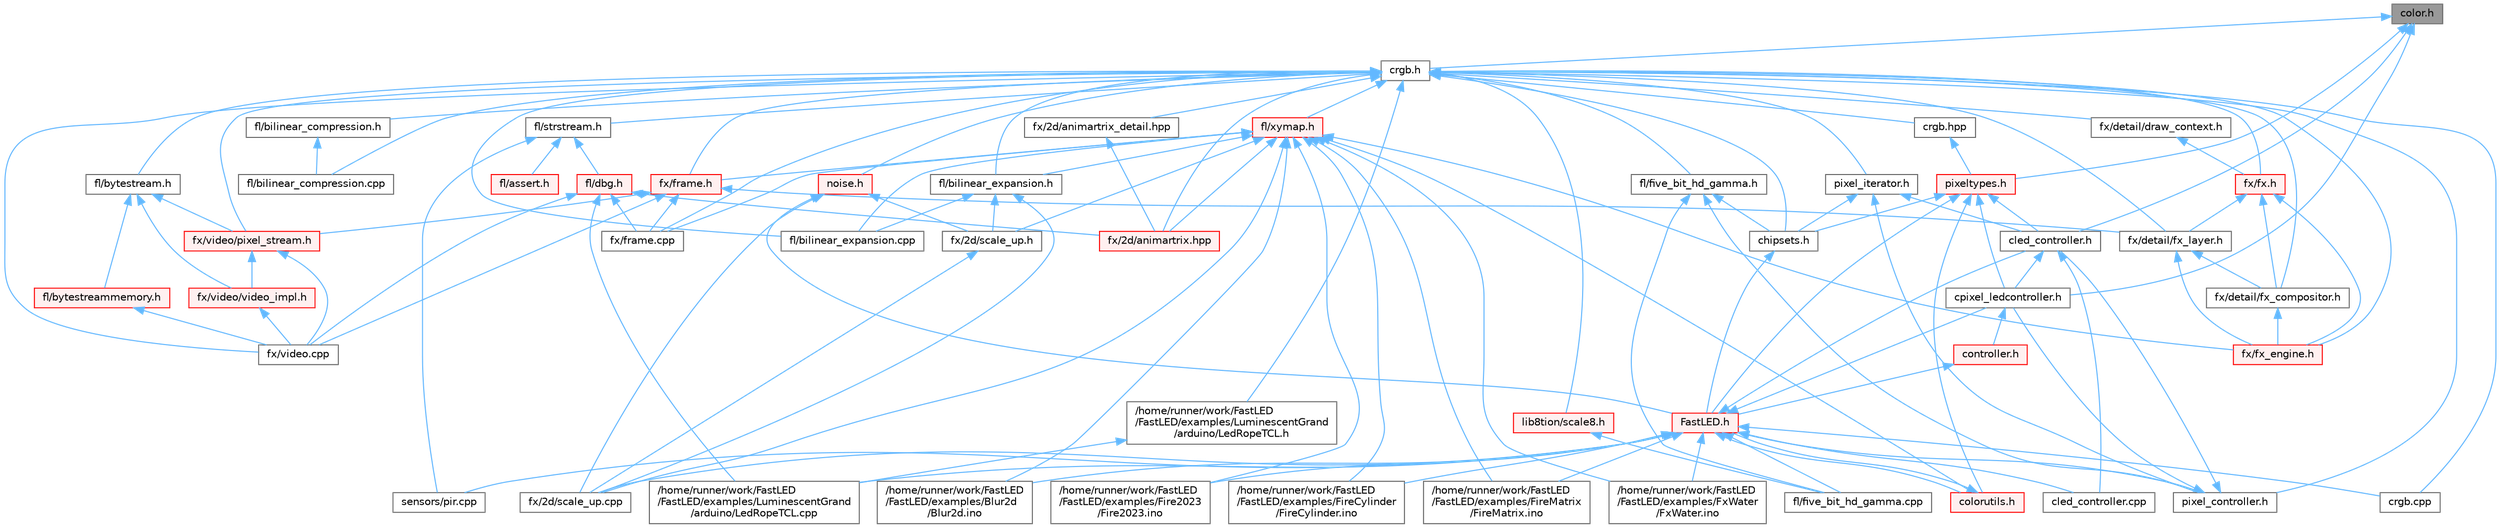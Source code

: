 digraph "color.h"
{
 // INTERACTIVE_SVG=YES
 // LATEX_PDF_SIZE
  bgcolor="transparent";
  edge [fontname=Helvetica,fontsize=10,labelfontname=Helvetica,labelfontsize=10];
  node [fontname=Helvetica,fontsize=10,shape=box,height=0.2,width=0.4];
  Node1 [id="Node000001",label="color.h",height=0.2,width=0.4,color="gray40", fillcolor="grey60", style="filled", fontcolor="black",tooltip="Contains definitions for color correction and temperature."];
  Node1 -> Node2 [id="edge1_Node000001_Node000002",dir="back",color="steelblue1",style="solid",tooltip=" "];
  Node2 [id="Node000002",label="cled_controller.h",height=0.2,width=0.4,color="grey40", fillcolor="white", style="filled",URL="$db/d6d/cled__controller_8h.html",tooltip="base definitions used by led controllers for writing out led data"];
  Node2 -> Node3 [id="edge2_Node000002_Node000003",dir="back",color="steelblue1",style="solid",tooltip=" "];
  Node3 [id="Node000003",label="cled_controller.cpp",height=0.2,width=0.4,color="grey40", fillcolor="white", style="filled",URL="$dd/dd8/cled__controller_8cpp.html",tooltip="base definitions used by led controllers for writing out led data"];
  Node2 -> Node4 [id="edge3_Node000002_Node000004",dir="back",color="steelblue1",style="solid",tooltip=" "];
  Node4 [id="Node000004",label="cpixel_ledcontroller.h",height=0.2,width=0.4,color="grey40", fillcolor="white", style="filled",URL="$d9/d57/cpixel__ledcontroller_8h.html",tooltip="defines the templated version of the CLEDController class"];
  Node4 -> Node5 [id="edge4_Node000004_Node000005",dir="back",color="steelblue1",style="solid",tooltip=" "];
  Node5 [id="Node000005",label="controller.h",height=0.2,width=0.4,color="red", fillcolor="#FFF0F0", style="filled",URL="$d2/dd9/controller_8h.html",tooltip="deprecated: base definitions used by led controllers for writing out led data"];
  Node5 -> Node6 [id="edge5_Node000005_Node000006",dir="back",color="steelblue1",style="solid",tooltip=" "];
  Node6 [id="Node000006",label="FastLED.h",height=0.2,width=0.4,color="red", fillcolor="#FFF0F0", style="filled",URL="$db/d97/_fast_l_e_d_8h.html",tooltip="central include file for FastLED, defines the CFastLED class/object"];
  Node6 -> Node14 [id="edge6_Node000006_Node000014",dir="back",color="steelblue1",style="solid",tooltip=" "];
  Node14 [id="Node000014",label="/home/runner/work/FastLED\l/FastLED/examples/Blur2d\l/Blur2d.ino",height=0.2,width=0.4,color="grey40", fillcolor="white", style="filled",URL="$df/d42/_blur2d_8ino.html",tooltip=" "];
  Node6 -> Node26 [id="edge7_Node000006_Node000026",dir="back",color="steelblue1",style="solid",tooltip=" "];
  Node26 [id="Node000026",label="/home/runner/work/FastLED\l/FastLED/examples/Fire2023\l/Fire2023.ino",height=0.2,width=0.4,color="grey40", fillcolor="white", style="filled",URL="$d8/d2c/_fire2023_8ino.html",tooltip=" "];
  Node6 -> Node27 [id="edge8_Node000006_Node000027",dir="back",color="steelblue1",style="solid",tooltip=" "];
  Node27 [id="Node000027",label="/home/runner/work/FastLED\l/FastLED/examples/FireCylinder\l/FireCylinder.ino",height=0.2,width=0.4,color="grey40", fillcolor="white", style="filled",URL="$df/d5c/_fire_cylinder_8ino.html",tooltip=" "];
  Node6 -> Node28 [id="edge9_Node000006_Node000028",dir="back",color="steelblue1",style="solid",tooltip=" "];
  Node28 [id="Node000028",label="/home/runner/work/FastLED\l/FastLED/examples/FireMatrix\l/FireMatrix.ino",height=0.2,width=0.4,color="grey40", fillcolor="white", style="filled",URL="$dc/dfc/_fire_matrix_8ino.html",tooltip=" "];
  Node6 -> Node40 [id="edge10_Node000006_Node000040",dir="back",color="steelblue1",style="solid",tooltip=" "];
  Node40 [id="Node000040",label="/home/runner/work/FastLED\l/FastLED/examples/FxWater\l/FxWater.ino",height=0.2,width=0.4,color="grey40", fillcolor="white", style="filled",URL="$dd/d61/_fx_water_8ino.html",tooltip=" "];
  Node6 -> Node43 [id="edge11_Node000006_Node000043",dir="back",color="steelblue1",style="solid",tooltip=" "];
  Node43 [id="Node000043",label="/home/runner/work/FastLED\l/FastLED/examples/LuminescentGrand\l/arduino/LedRopeTCL.cpp",height=0.2,width=0.4,color="grey40", fillcolor="white", style="filled",URL="$d6/dc9/_led_rope_t_c_l_8cpp.html",tooltip=" "];
  Node6 -> Node3 [id="edge12_Node000006_Node000003",dir="back",color="steelblue1",style="solid",tooltip=" "];
  Node6 -> Node2 [id="edge13_Node000006_Node000002",dir="back",color="steelblue1",style="solid",tooltip=" "];
  Node6 -> Node77 [id="edge14_Node000006_Node000077",dir="back",color="steelblue1",style="solid",tooltip=" "];
  Node77 [id="Node000077",label="colorutils.h",height=0.2,width=0.4,color="red", fillcolor="#FFF0F0", style="filled",URL="$d1/dfb/colorutils_8h.html",tooltip="Utility functions for color fill, palettes, blending, and more."];
  Node77 -> Node6 [id="edge15_Node000077_Node000006",dir="back",color="steelblue1",style="solid",tooltip=" "];
  Node6 -> Node4 [id="edge16_Node000006_Node000004",dir="back",color="steelblue1",style="solid",tooltip=" "];
  Node6 -> Node82 [id="edge17_Node000006_Node000082",dir="back",color="steelblue1",style="solid",tooltip=" "];
  Node82 [id="Node000082",label="crgb.cpp",height=0.2,width=0.4,color="grey40", fillcolor="white", style="filled",URL="$d0/de3/crgb_8cpp.html",tooltip="Utility functions for the red, green, and blue (RGB) pixel struct."];
  Node6 -> Node92 [id="edge18_Node000006_Node000092",dir="back",color="steelblue1",style="solid",tooltip=" "];
  Node92 [id="Node000092",label="fl/five_bit_hd_gamma.cpp",height=0.2,width=0.4,color="grey40", fillcolor="white", style="filled",URL="$dd/d05/five__bit__hd__gamma_8cpp.html",tooltip="Defines functions for five-bit gamma correction."];
  Node6 -> Node103 [id="edge19_Node000006_Node000103",dir="back",color="steelblue1",style="solid",tooltip=" "];
  Node103 [id="Node000103",label="fx/2d/scale_up.cpp",height=0.2,width=0.4,color="grey40", fillcolor="white", style="filled",URL="$dc/d8c/scale__up_8cpp.html",tooltip=" "];
  Node6 -> Node117 [id="edge20_Node000006_Node000117",dir="back",color="steelblue1",style="solid",tooltip=" "];
  Node117 [id="Node000117",label="pixel_controller.h",height=0.2,width=0.4,color="grey40", fillcolor="white", style="filled",URL="$d5/d4d/pixel__controller_8h.html",tooltip="Low level pixel data writing class."];
  Node117 -> Node2 [id="edge21_Node000117_Node000002",dir="back",color="steelblue1",style="solid",tooltip=" "];
  Node117 -> Node4 [id="edge22_Node000117_Node000004",dir="back",color="steelblue1",style="solid",tooltip=" "];
  Node6 -> Node89 [id="edge23_Node000006_Node000089",dir="back",color="steelblue1",style="solid",tooltip=" "];
  Node89 [id="Node000089",label="sensors/pir.cpp",height=0.2,width=0.4,color="grey40", fillcolor="white", style="filled",URL="$d2/da7/pir_8cpp.html",tooltip=" "];
  Node1 -> Node4 [id="edge24_Node000001_Node000004",dir="back",color="steelblue1",style="solid",tooltip=" "];
  Node1 -> Node123 [id="edge25_Node000001_Node000123",dir="back",color="steelblue1",style="solid",tooltip=" "];
  Node123 [id="Node000123",label="crgb.h",height=0.2,width=0.4,color="grey40", fillcolor="white", style="filled",URL="$db/dd1/crgb_8h.html",tooltip="Defines the red, green, and blue (RGB) pixel struct."];
  Node123 -> Node124 [id="edge26_Node000123_Node000124",dir="back",color="steelblue1",style="solid",tooltip=" "];
  Node124 [id="Node000124",label="/home/runner/work/FastLED\l/FastLED/examples/LuminescentGrand\l/arduino/LedRopeTCL.h",height=0.2,width=0.4,color="grey40", fillcolor="white", style="filled",URL="$d9/d7e/_led_rope_t_c_l_8h.html",tooltip=" "];
  Node124 -> Node43 [id="edge27_Node000124_Node000043",dir="back",color="steelblue1",style="solid",tooltip=" "];
  Node123 -> Node113 [id="edge28_Node000123_Node000113",dir="back",color="steelblue1",style="solid",tooltip=" "];
  Node113 [id="Node000113",label="chipsets.h",height=0.2,width=0.4,color="grey40", fillcolor="white", style="filled",URL="$db/d66/chipsets_8h.html",tooltip="Contains the bulk of the definitions for the various LED chipsets supported."];
  Node113 -> Node6 [id="edge29_Node000113_Node000006",dir="back",color="steelblue1",style="solid",tooltip=" "];
  Node123 -> Node82 [id="edge30_Node000123_Node000082",dir="back",color="steelblue1",style="solid",tooltip=" "];
  Node123 -> Node111 [id="edge31_Node000123_Node000111",dir="back",color="steelblue1",style="solid",tooltip=" "];
  Node111 [id="Node000111",label="crgb.hpp",height=0.2,width=0.4,color="grey40", fillcolor="white", style="filled",URL="$d0/d4b/crgb_8hpp.html",tooltip="Defines utility functions for the red, green, and blue (RGB) pixel struct."];
  Node111 -> Node112 [id="edge32_Node000111_Node000112",dir="back",color="steelblue1",style="solid",tooltip=" "];
  Node112 [id="Node000112",label="pixeltypes.h",height=0.2,width=0.4,color="red", fillcolor="#FFF0F0", style="filled",URL="$d2/dba/pixeltypes_8h.html",tooltip="Includes defintions for RGB and HSV pixels."];
  Node112 -> Node6 [id="edge33_Node000112_Node000006",dir="back",color="steelblue1",style="solid",tooltip=" "];
  Node112 -> Node113 [id="edge34_Node000112_Node000113",dir="back",color="steelblue1",style="solid",tooltip=" "];
  Node112 -> Node2 [id="edge35_Node000112_Node000002",dir="back",color="steelblue1",style="solid",tooltip=" "];
  Node112 -> Node77 [id="edge36_Node000112_Node000077",dir="back",color="steelblue1",style="solid",tooltip=" "];
  Node112 -> Node4 [id="edge37_Node000112_Node000004",dir="back",color="steelblue1",style="solid",tooltip=" "];
  Node123 -> Node125 [id="edge38_Node000123_Node000125",dir="back",color="steelblue1",style="solid",tooltip=" "];
  Node125 [id="Node000125",label="fl/bilinear_compression.cpp",height=0.2,width=0.4,color="grey40", fillcolor="white", style="filled",URL="$d0/d4b/bilinear__compression_8cpp.html",tooltip=" "];
  Node123 -> Node126 [id="edge39_Node000123_Node000126",dir="back",color="steelblue1",style="solid",tooltip=" "];
  Node126 [id="Node000126",label="fl/bilinear_compression.h",height=0.2,width=0.4,color="grey40", fillcolor="white", style="filled",URL="$d8/d48/bilinear__compression_8h.html",tooltip=" "];
  Node126 -> Node125 [id="edge40_Node000126_Node000125",dir="back",color="steelblue1",style="solid",tooltip=" "];
  Node123 -> Node127 [id="edge41_Node000123_Node000127",dir="back",color="steelblue1",style="solid",tooltip=" "];
  Node127 [id="Node000127",label="fl/bilinear_expansion.cpp",height=0.2,width=0.4,color="grey40", fillcolor="white", style="filled",URL="$de/d80/bilinear__expansion_8cpp.html",tooltip="Demonstrates how to mix noise generation with color palettes on a 2D LED matrix."];
  Node123 -> Node128 [id="edge42_Node000123_Node000128",dir="back",color="steelblue1",style="solid",tooltip=" "];
  Node128 [id="Node000128",label="fl/bilinear_expansion.h",height=0.2,width=0.4,color="grey40", fillcolor="white", style="filled",URL="$da/d34/bilinear__expansion_8h.html",tooltip="Demonstrates how to mix noise generation with color palettes on a 2D LED matrix."];
  Node128 -> Node127 [id="edge43_Node000128_Node000127",dir="back",color="steelblue1",style="solid",tooltip=" "];
  Node128 -> Node103 [id="edge44_Node000128_Node000103",dir="back",color="steelblue1",style="solid",tooltip=" "];
  Node128 -> Node129 [id="edge45_Node000128_Node000129",dir="back",color="steelblue1",style="solid",tooltip=" "];
  Node129 [id="Node000129",label="fx/2d/scale_up.h",height=0.2,width=0.4,color="grey40", fillcolor="white", style="filled",URL="$d2/d74/scale__up_8h.html",tooltip="Expands a grid using bilinear interpolation and scaling up."];
  Node129 -> Node103 [id="edge46_Node000129_Node000103",dir="back",color="steelblue1",style="solid",tooltip=" "];
  Node123 -> Node130 [id="edge47_Node000123_Node000130",dir="back",color="steelblue1",style="solid",tooltip=" "];
  Node130 [id="Node000130",label="fl/bytestream.h",height=0.2,width=0.4,color="grey40", fillcolor="white", style="filled",URL="$dd/d2b/bytestream_8h.html",tooltip=" "];
  Node130 -> Node131 [id="edge48_Node000130_Node000131",dir="back",color="steelblue1",style="solid",tooltip=" "];
  Node131 [id="Node000131",label="fl/bytestreammemory.h",height=0.2,width=0.4,color="red", fillcolor="#FFF0F0", style="filled",URL="$d1/d24/bytestreammemory_8h.html",tooltip=" "];
  Node131 -> Node133 [id="edge49_Node000131_Node000133",dir="back",color="steelblue1",style="solid",tooltip=" "];
  Node133 [id="Node000133",label="fx/video.cpp",height=0.2,width=0.4,color="grey40", fillcolor="white", style="filled",URL="$d0/d05/video_8cpp.html",tooltip=" "];
  Node130 -> Node134 [id="edge50_Node000130_Node000134",dir="back",color="steelblue1",style="solid",tooltip=" "];
  Node134 [id="Node000134",label="fx/video/pixel_stream.h",height=0.2,width=0.4,color="red", fillcolor="#FFF0F0", style="filled",URL="$d3/dfa/pixel__stream_8h.html",tooltip=" "];
  Node134 -> Node133 [id="edge51_Node000134_Node000133",dir="back",color="steelblue1",style="solid",tooltip=" "];
  Node134 -> Node137 [id="edge52_Node000134_Node000137",dir="back",color="steelblue1",style="solid",tooltip=" "];
  Node137 [id="Node000137",label="fx/video/video_impl.h",height=0.2,width=0.4,color="red", fillcolor="#FFF0F0", style="filled",URL="$d5/d82/video__impl_8h.html",tooltip=" "];
  Node137 -> Node133 [id="edge53_Node000137_Node000133",dir="back",color="steelblue1",style="solid",tooltip=" "];
  Node130 -> Node137 [id="edge54_Node000130_Node000137",dir="back",color="steelblue1",style="solid",tooltip=" "];
  Node123 -> Node140 [id="edge55_Node000123_Node000140",dir="back",color="steelblue1",style="solid",tooltip=" "];
  Node140 [id="Node000140",label="fl/five_bit_hd_gamma.h",height=0.2,width=0.4,color="grey40", fillcolor="white", style="filled",URL="$dc/d44/five__bit__hd__gamma_8h.html",tooltip="Declares functions for five-bit gamma correction."];
  Node140 -> Node113 [id="edge56_Node000140_Node000113",dir="back",color="steelblue1",style="solid",tooltip=" "];
  Node140 -> Node92 [id="edge57_Node000140_Node000092",dir="back",color="steelblue1",style="solid",tooltip=" "];
  Node140 -> Node117 [id="edge58_Node000140_Node000117",dir="back",color="steelblue1",style="solid",tooltip=" "];
  Node123 -> Node141 [id="edge59_Node000123_Node000141",dir="back",color="steelblue1",style="solid",tooltip=" "];
  Node141 [id="Node000141",label="fl/strstream.h",height=0.2,width=0.4,color="grey40", fillcolor="white", style="filled",URL="$d8/d00/strstream_8h.html",tooltip=" "];
  Node141 -> Node142 [id="edge60_Node000141_Node000142",dir="back",color="steelblue1",style="solid",tooltip=" "];
  Node142 [id="Node000142",label="fl/assert.h",height=0.2,width=0.4,color="red", fillcolor="#FFF0F0", style="filled",URL="$dc/da7/assert_8h.html",tooltip=" "];
  Node141 -> Node156 [id="edge61_Node000141_Node000156",dir="back",color="steelblue1",style="solid",tooltip=" "];
  Node156 [id="Node000156",label="fl/dbg.h",height=0.2,width=0.4,color="red", fillcolor="#FFF0F0", style="filled",URL="$d6/d01/dbg_8h.html",tooltip=" "];
  Node156 -> Node43 [id="edge62_Node000156_Node000043",dir="back",color="steelblue1",style="solid",tooltip=" "];
  Node156 -> Node170 [id="edge63_Node000156_Node000170",dir="back",color="steelblue1",style="solid",tooltip=" "];
  Node170 [id="Node000170",label="fx/2d/animartrix.hpp",height=0.2,width=0.4,color="red", fillcolor="#FFF0F0", style="filled",URL="$d3/dc3/animartrix_8hpp.html",tooltip=" "];
  Node156 -> Node168 [id="edge64_Node000156_Node000168",dir="back",color="steelblue1",style="solid",tooltip=" "];
  Node168 [id="Node000168",label="fx/frame.cpp",height=0.2,width=0.4,color="grey40", fillcolor="white", style="filled",URL="$da/d14/frame_8cpp.html",tooltip=" "];
  Node156 -> Node133 [id="edge65_Node000156_Node000133",dir="back",color="steelblue1",style="solid",tooltip=" "];
  Node141 -> Node89 [id="edge66_Node000141_Node000089",dir="back",color="steelblue1",style="solid",tooltip=" "];
  Node123 -> Node171 [id="edge67_Node000123_Node000171",dir="back",color="steelblue1",style="solid",tooltip=" "];
  Node171 [id="Node000171",label="fl/xymap.h",height=0.2,width=0.4,color="red", fillcolor="#FFF0F0", style="filled",URL="$d6/dc9/fl_2xymap_8h.html",tooltip=" "];
  Node171 -> Node14 [id="edge68_Node000171_Node000014",dir="back",color="steelblue1",style="solid",tooltip=" "];
  Node171 -> Node26 [id="edge69_Node000171_Node000026",dir="back",color="steelblue1",style="solid",tooltip=" "];
  Node171 -> Node27 [id="edge70_Node000171_Node000027",dir="back",color="steelblue1",style="solid",tooltip=" "];
  Node171 -> Node28 [id="edge71_Node000171_Node000028",dir="back",color="steelblue1",style="solid",tooltip=" "];
  Node171 -> Node40 [id="edge72_Node000171_Node000040",dir="back",color="steelblue1",style="solid",tooltip=" "];
  Node171 -> Node77 [id="edge73_Node000171_Node000077",dir="back",color="steelblue1",style="solid",tooltip=" "];
  Node171 -> Node127 [id="edge74_Node000171_Node000127",dir="back",color="steelblue1",style="solid",tooltip=" "];
  Node171 -> Node128 [id="edge75_Node000171_Node000128",dir="back",color="steelblue1",style="solid",tooltip=" "];
  Node171 -> Node170 [id="edge76_Node000171_Node000170",dir="back",color="steelblue1",style="solid",tooltip=" "];
  Node171 -> Node103 [id="edge77_Node000171_Node000103",dir="back",color="steelblue1",style="solid",tooltip=" "];
  Node171 -> Node129 [id="edge78_Node000171_Node000129",dir="back",color="steelblue1",style="solid",tooltip=" "];
  Node171 -> Node168 [id="edge79_Node000171_Node000168",dir="back",color="steelblue1",style="solid",tooltip=" "];
  Node171 -> Node172 [id="edge80_Node000171_Node000172",dir="back",color="steelblue1",style="solid",tooltip=" "];
  Node172 [id="Node000172",label="fx/frame.h",height=0.2,width=0.4,color="red", fillcolor="#FFF0F0", style="filled",URL="$df/d7d/frame_8h.html",tooltip=" "];
  Node172 -> Node166 [id="edge81_Node000172_Node000166",dir="back",color="steelblue1",style="solid",tooltip=" "];
  Node166 [id="Node000166",label="fx/detail/fx_layer.h",height=0.2,width=0.4,color="grey40", fillcolor="white", style="filled",URL="$d7/d2f/fx__layer_8h.html",tooltip=" "];
  Node166 -> Node167 [id="edge82_Node000166_Node000167",dir="back",color="steelblue1",style="solid",tooltip=" "];
  Node167 [id="Node000167",label="fx/detail/fx_compositor.h",height=0.2,width=0.4,color="grey40", fillcolor="white", style="filled",URL="$d5/d6b/fx__compositor_8h.html",tooltip=" "];
  Node167 -> Node154 [id="edge83_Node000167_Node000154",dir="back",color="steelblue1",style="solid",tooltip=" "];
  Node154 [id="Node000154",label="fx/fx_engine.h",height=0.2,width=0.4,color="red", fillcolor="#FFF0F0", style="filled",URL="$d9/d3c/fx__engine_8h.html",tooltip=" "];
  Node166 -> Node154 [id="edge84_Node000166_Node000154",dir="back",color="steelblue1",style="solid",tooltip=" "];
  Node172 -> Node168 [id="edge85_Node000172_Node000168",dir="back",color="steelblue1",style="solid",tooltip=" "];
  Node172 -> Node133 [id="edge86_Node000172_Node000133",dir="back",color="steelblue1",style="solid",tooltip=" "];
  Node172 -> Node134 [id="edge87_Node000172_Node000134",dir="back",color="steelblue1",style="solid",tooltip=" "];
  Node171 -> Node154 [id="edge88_Node000171_Node000154",dir="back",color="steelblue1",style="solid",tooltip=" "];
  Node123 -> Node170 [id="edge89_Node000123_Node000170",dir="back",color="steelblue1",style="solid",tooltip=" "];
  Node123 -> Node175 [id="edge90_Node000123_Node000175",dir="back",color="steelblue1",style="solid",tooltip=" "];
  Node175 [id="Node000175",label="fx/2d/animartrix_detail.hpp",height=0.2,width=0.4,color="grey40", fillcolor="white", style="filled",URL="$d3/d3b/animartrix__detail_8hpp.html",tooltip=" "];
  Node175 -> Node170 [id="edge91_Node000175_Node000170",dir="back",color="steelblue1",style="solid",tooltip=" "];
  Node123 -> Node176 [id="edge92_Node000123_Node000176",dir="back",color="steelblue1",style="solid",tooltip=" "];
  Node176 [id="Node000176",label="fx/detail/draw_context.h",height=0.2,width=0.4,color="grey40", fillcolor="white", style="filled",URL="$db/ded/draw__context_8h.html",tooltip=" "];
  Node176 -> Node177 [id="edge93_Node000176_Node000177",dir="back",color="steelblue1",style="solid",tooltip=" "];
  Node177 [id="Node000177",label="fx/fx.h",height=0.2,width=0.4,color="red", fillcolor="#FFF0F0", style="filled",URL="$d2/d0c/fx_8h.html",tooltip=" "];
  Node177 -> Node167 [id="edge94_Node000177_Node000167",dir="back",color="steelblue1",style="solid",tooltip=" "];
  Node177 -> Node166 [id="edge95_Node000177_Node000166",dir="back",color="steelblue1",style="solid",tooltip=" "];
  Node177 -> Node154 [id="edge96_Node000177_Node000154",dir="back",color="steelblue1",style="solid",tooltip=" "];
  Node123 -> Node167 [id="edge97_Node000123_Node000167",dir="back",color="steelblue1",style="solid",tooltip=" "];
  Node123 -> Node166 [id="edge98_Node000123_Node000166",dir="back",color="steelblue1",style="solid",tooltip=" "];
  Node123 -> Node168 [id="edge99_Node000123_Node000168",dir="back",color="steelblue1",style="solid",tooltip=" "];
  Node123 -> Node172 [id="edge100_Node000123_Node000172",dir="back",color="steelblue1",style="solid",tooltip=" "];
  Node123 -> Node177 [id="edge101_Node000123_Node000177",dir="back",color="steelblue1",style="solid",tooltip=" "];
  Node123 -> Node154 [id="edge102_Node000123_Node000154",dir="back",color="steelblue1",style="solid",tooltip=" "];
  Node123 -> Node133 [id="edge103_Node000123_Node000133",dir="back",color="steelblue1",style="solid",tooltip=" "];
  Node123 -> Node134 [id="edge104_Node000123_Node000134",dir="back",color="steelblue1",style="solid",tooltip=" "];
  Node123 -> Node182 [id="edge105_Node000123_Node000182",dir="back",color="steelblue1",style="solid",tooltip=" "];
  Node182 [id="Node000182",label="lib8tion/scale8.h",height=0.2,width=0.4,color="red", fillcolor="#FFF0F0", style="filled",URL="$db/d91/scale8_8h.html",tooltip="Fast, efficient 8-bit scaling functions specifically designed for high-performance LED programming."];
  Node182 -> Node92 [id="edge106_Node000182_Node000092",dir="back",color="steelblue1",style="solid",tooltip=" "];
  Node123 -> Node184 [id="edge107_Node000123_Node000184",dir="back",color="steelblue1",style="solid",tooltip=" "];
  Node184 [id="Node000184",label="noise.h",height=0.2,width=0.4,color="red", fillcolor="#FFF0F0", style="filled",URL="$d1/d31/noise_8h.html",tooltip="Functions to generate and fill arrays with noise."];
  Node184 -> Node6 [id="edge108_Node000184_Node000006",dir="back",color="steelblue1",style="solid",tooltip=" "];
  Node184 -> Node103 [id="edge109_Node000184_Node000103",dir="back",color="steelblue1",style="solid",tooltip=" "];
  Node184 -> Node129 [id="edge110_Node000184_Node000129",dir="back",color="steelblue1",style="solid",tooltip=" "];
  Node123 -> Node117 [id="edge111_Node000123_Node000117",dir="back",color="steelblue1",style="solid",tooltip=" "];
  Node123 -> Node186 [id="edge112_Node000123_Node000186",dir="back",color="steelblue1",style="solid",tooltip=" "];
  Node186 [id="Node000186",label="pixel_iterator.h",height=0.2,width=0.4,color="grey40", fillcolor="white", style="filled",URL="$d8/d6c/pixel__iterator_8h.html",tooltip="Non-templated low level pixel data writing class."];
  Node186 -> Node113 [id="edge113_Node000186_Node000113",dir="back",color="steelblue1",style="solid",tooltip=" "];
  Node186 -> Node2 [id="edge114_Node000186_Node000002",dir="back",color="steelblue1",style="solid",tooltip=" "];
  Node186 -> Node117 [id="edge115_Node000186_Node000117",dir="back",color="steelblue1",style="solid",tooltip=" "];
  Node1 -> Node112 [id="edge116_Node000001_Node000112",dir="back",color="steelblue1",style="solid",tooltip=" "];
}
